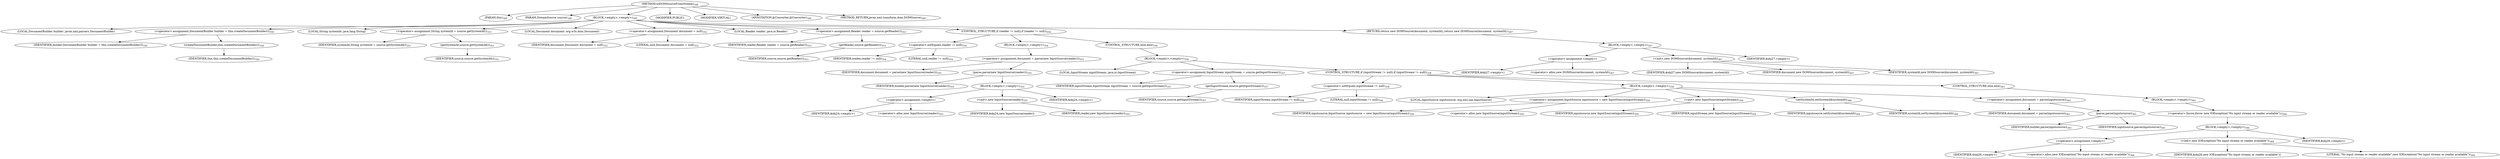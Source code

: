 digraph "toDOMSourceFromStream" {  
"859" [label = <(METHOD,toDOMSourceFromStream)<SUB>348</SUB>> ]
"49" [label = <(PARAM,this)<SUB>348</SUB>> ]
"860" [label = <(PARAM,StreamSource source)<SUB>349</SUB>> ]
"861" [label = <(BLOCK,&lt;empty&gt;,&lt;empty&gt;)<SUB>349</SUB>> ]
"862" [label = <(LOCAL,DocumentBuilder builder: javax.xml.parsers.DocumentBuilder)> ]
"863" [label = <(&lt;operator&gt;.assignment,DocumentBuilder builder = this.createDocumentBuilder())<SUB>350</SUB>> ]
"864" [label = <(IDENTIFIER,builder,DocumentBuilder builder = this.createDocumentBuilder())<SUB>350</SUB>> ]
"865" [label = <(createDocumentBuilder,this.createDocumentBuilder())<SUB>350</SUB>> ]
"48" [label = <(IDENTIFIER,this,this.createDocumentBuilder())<SUB>350</SUB>> ]
"866" [label = <(LOCAL,String systemId: java.lang.String)> ]
"867" [label = <(&lt;operator&gt;.assignment,String systemId = source.getSystemId())<SUB>351</SUB>> ]
"868" [label = <(IDENTIFIER,systemId,String systemId = source.getSystemId())<SUB>351</SUB>> ]
"869" [label = <(getSystemId,source.getSystemId())<SUB>351</SUB>> ]
"870" [label = <(IDENTIFIER,source,source.getSystemId())<SUB>351</SUB>> ]
"871" [label = <(LOCAL,Document document: org.w3c.dom.Document)> ]
"872" [label = <(&lt;operator&gt;.assignment,Document document = null)<SUB>352</SUB>> ]
"873" [label = <(IDENTIFIER,document,Document document = null)<SUB>352</SUB>> ]
"874" [label = <(LITERAL,null,Document document = null)<SUB>352</SUB>> ]
"875" [label = <(LOCAL,Reader reader: java.io.Reader)> ]
"876" [label = <(&lt;operator&gt;.assignment,Reader reader = source.getReader())<SUB>353</SUB>> ]
"877" [label = <(IDENTIFIER,reader,Reader reader = source.getReader())<SUB>353</SUB>> ]
"878" [label = <(getReader,source.getReader())<SUB>353</SUB>> ]
"879" [label = <(IDENTIFIER,source,source.getReader())<SUB>353</SUB>> ]
"880" [label = <(CONTROL_STRUCTURE,if (reader != null),if (reader != null))<SUB>354</SUB>> ]
"881" [label = <(&lt;operator&gt;.notEquals,reader != null)<SUB>354</SUB>> ]
"882" [label = <(IDENTIFIER,reader,reader != null)<SUB>354</SUB>> ]
"883" [label = <(LITERAL,null,reader != null)<SUB>354</SUB>> ]
"884" [label = <(BLOCK,&lt;empty&gt;,&lt;empty&gt;)<SUB>354</SUB>> ]
"885" [label = <(&lt;operator&gt;.assignment,document = parse(new InputSource(reader)))<SUB>355</SUB>> ]
"886" [label = <(IDENTIFIER,document,document = parse(new InputSource(reader)))<SUB>355</SUB>> ]
"887" [label = <(parse,parse(new InputSource(reader)))<SUB>355</SUB>> ]
"888" [label = <(IDENTIFIER,builder,parse(new InputSource(reader)))<SUB>355</SUB>> ]
"889" [label = <(BLOCK,&lt;empty&gt;,&lt;empty&gt;)<SUB>355</SUB>> ]
"890" [label = <(&lt;operator&gt;.assignment,&lt;empty&gt;)> ]
"891" [label = <(IDENTIFIER,$obj24,&lt;empty&gt;)> ]
"892" [label = <(&lt;operator&gt;.alloc,new InputSource(reader))<SUB>355</SUB>> ]
"893" [label = <(&lt;init&gt;,new InputSource(reader))<SUB>355</SUB>> ]
"894" [label = <(IDENTIFIER,$obj24,new InputSource(reader))> ]
"895" [label = <(IDENTIFIER,reader,new InputSource(reader))<SUB>355</SUB>> ]
"896" [label = <(IDENTIFIER,$obj24,&lt;empty&gt;)> ]
"897" [label = <(CONTROL_STRUCTURE,else,else)<SUB>356</SUB>> ]
"898" [label = <(BLOCK,&lt;empty&gt;,&lt;empty&gt;)<SUB>356</SUB>> ]
"899" [label = <(LOCAL,InputStream inputStream: java.io.InputStream)> ]
"900" [label = <(&lt;operator&gt;.assignment,InputStream inputStream = source.getInputStream())<SUB>357</SUB>> ]
"901" [label = <(IDENTIFIER,inputStream,InputStream inputStream = source.getInputStream())<SUB>357</SUB>> ]
"902" [label = <(getInputStream,source.getInputStream())<SUB>357</SUB>> ]
"903" [label = <(IDENTIFIER,source,source.getInputStream())<SUB>357</SUB>> ]
"904" [label = <(CONTROL_STRUCTURE,if (inputStream != null),if (inputStream != null))<SUB>358</SUB>> ]
"905" [label = <(&lt;operator&gt;.notEquals,inputStream != null)<SUB>358</SUB>> ]
"906" [label = <(IDENTIFIER,inputStream,inputStream != null)<SUB>358</SUB>> ]
"907" [label = <(LITERAL,null,inputStream != null)<SUB>358</SUB>> ]
"908" [label = <(BLOCK,&lt;empty&gt;,&lt;empty&gt;)<SUB>358</SUB>> ]
"51" [label = <(LOCAL,InputSource inputsource: org.xml.sax.InputSource)> ]
"909" [label = <(&lt;operator&gt;.assignment,InputSource inputsource = new InputSource(inputStream))<SUB>359</SUB>> ]
"910" [label = <(IDENTIFIER,inputsource,InputSource inputsource = new InputSource(inputStream))<SUB>359</SUB>> ]
"911" [label = <(&lt;operator&gt;.alloc,new InputSource(inputStream))<SUB>359</SUB>> ]
"912" [label = <(&lt;init&gt;,new InputSource(inputStream))<SUB>359</SUB>> ]
"50" [label = <(IDENTIFIER,inputsource,new InputSource(inputStream))<SUB>359</SUB>> ]
"913" [label = <(IDENTIFIER,inputStream,new InputSource(inputStream))<SUB>359</SUB>> ]
"914" [label = <(setSystemId,setSystemId(systemId))<SUB>360</SUB>> ]
"915" [label = <(IDENTIFIER,inputsource,setSystemId(systemId))<SUB>360</SUB>> ]
"916" [label = <(IDENTIFIER,systemId,setSystemId(systemId))<SUB>360</SUB>> ]
"917" [label = <(&lt;operator&gt;.assignment,document = parse(inputsource))<SUB>361</SUB>> ]
"918" [label = <(IDENTIFIER,document,document = parse(inputsource))<SUB>361</SUB>> ]
"919" [label = <(parse,parse(inputsource))<SUB>361</SUB>> ]
"920" [label = <(IDENTIFIER,builder,parse(inputsource))<SUB>361</SUB>> ]
"921" [label = <(IDENTIFIER,inputsource,parse(inputsource))<SUB>361</SUB>> ]
"922" [label = <(CONTROL_STRUCTURE,else,else)<SUB>363</SUB>> ]
"923" [label = <(BLOCK,&lt;empty&gt;,&lt;empty&gt;)<SUB>363</SUB>> ]
"924" [label = <(&lt;operator&gt;.throw,throw new IOException(&quot;No input stream or reader available&quot;);)<SUB>364</SUB>> ]
"925" [label = <(BLOCK,&lt;empty&gt;,&lt;empty&gt;)<SUB>364</SUB>> ]
"926" [label = <(&lt;operator&gt;.assignment,&lt;empty&gt;)> ]
"927" [label = <(IDENTIFIER,$obj26,&lt;empty&gt;)> ]
"928" [label = <(&lt;operator&gt;.alloc,new IOException(&quot;No input stream or reader available&quot;))<SUB>364</SUB>> ]
"929" [label = <(&lt;init&gt;,new IOException(&quot;No input stream or reader available&quot;))<SUB>364</SUB>> ]
"930" [label = <(IDENTIFIER,$obj26,new IOException(&quot;No input stream or reader available&quot;))> ]
"931" [label = <(LITERAL,&quot;No input stream or reader available&quot;,new IOException(&quot;No input stream or reader available&quot;))<SUB>364</SUB>> ]
"932" [label = <(IDENTIFIER,$obj26,&lt;empty&gt;)> ]
"933" [label = <(RETURN,return new DOMSource(document, systemId);,return new DOMSource(document, systemId);)<SUB>367</SUB>> ]
"934" [label = <(BLOCK,&lt;empty&gt;,&lt;empty&gt;)<SUB>367</SUB>> ]
"935" [label = <(&lt;operator&gt;.assignment,&lt;empty&gt;)> ]
"936" [label = <(IDENTIFIER,$obj27,&lt;empty&gt;)> ]
"937" [label = <(&lt;operator&gt;.alloc,new DOMSource(document, systemId))<SUB>367</SUB>> ]
"938" [label = <(&lt;init&gt;,new DOMSource(document, systemId))<SUB>367</SUB>> ]
"939" [label = <(IDENTIFIER,$obj27,new DOMSource(document, systemId))> ]
"940" [label = <(IDENTIFIER,document,new DOMSource(document, systemId))<SUB>367</SUB>> ]
"941" [label = <(IDENTIFIER,systemId,new DOMSource(document, systemId))<SUB>367</SUB>> ]
"942" [label = <(IDENTIFIER,$obj27,&lt;empty&gt;)> ]
"943" [label = <(MODIFIER,PUBLIC)> ]
"944" [label = <(MODIFIER,VIRTUAL)> ]
"945" [label = <(ANNOTATION,@Converter,@Converter)<SUB>348</SUB>> ]
"946" [label = <(METHOD_RETURN,javax.xml.transform.dom.DOMSource)<SUB>349</SUB>> ]
  "859" -> "49" 
  "859" -> "860" 
  "859" -> "861" 
  "859" -> "943" 
  "859" -> "944" 
  "859" -> "945" 
  "859" -> "946" 
  "861" -> "862" 
  "861" -> "863" 
  "861" -> "866" 
  "861" -> "867" 
  "861" -> "871" 
  "861" -> "872" 
  "861" -> "875" 
  "861" -> "876" 
  "861" -> "880" 
  "861" -> "933" 
  "863" -> "864" 
  "863" -> "865" 
  "865" -> "48" 
  "867" -> "868" 
  "867" -> "869" 
  "869" -> "870" 
  "872" -> "873" 
  "872" -> "874" 
  "876" -> "877" 
  "876" -> "878" 
  "878" -> "879" 
  "880" -> "881" 
  "880" -> "884" 
  "880" -> "897" 
  "881" -> "882" 
  "881" -> "883" 
  "884" -> "885" 
  "885" -> "886" 
  "885" -> "887" 
  "887" -> "888" 
  "887" -> "889" 
  "889" -> "890" 
  "889" -> "893" 
  "889" -> "896" 
  "890" -> "891" 
  "890" -> "892" 
  "893" -> "894" 
  "893" -> "895" 
  "897" -> "898" 
  "898" -> "899" 
  "898" -> "900" 
  "898" -> "904" 
  "900" -> "901" 
  "900" -> "902" 
  "902" -> "903" 
  "904" -> "905" 
  "904" -> "908" 
  "904" -> "922" 
  "905" -> "906" 
  "905" -> "907" 
  "908" -> "51" 
  "908" -> "909" 
  "908" -> "912" 
  "908" -> "914" 
  "908" -> "917" 
  "909" -> "910" 
  "909" -> "911" 
  "912" -> "50" 
  "912" -> "913" 
  "914" -> "915" 
  "914" -> "916" 
  "917" -> "918" 
  "917" -> "919" 
  "919" -> "920" 
  "919" -> "921" 
  "922" -> "923" 
  "923" -> "924" 
  "924" -> "925" 
  "925" -> "926" 
  "925" -> "929" 
  "925" -> "932" 
  "926" -> "927" 
  "926" -> "928" 
  "929" -> "930" 
  "929" -> "931" 
  "933" -> "934" 
  "934" -> "935" 
  "934" -> "938" 
  "934" -> "942" 
  "935" -> "936" 
  "935" -> "937" 
  "938" -> "939" 
  "938" -> "940" 
  "938" -> "941" 
}
